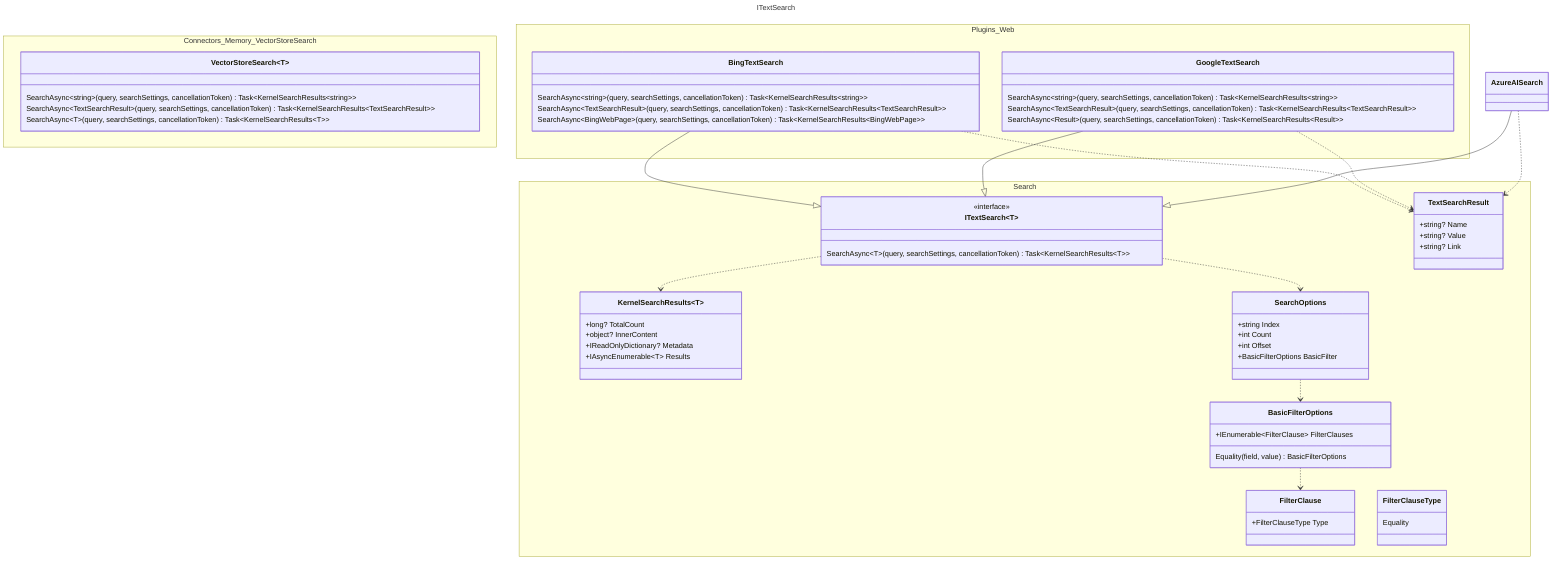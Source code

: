 ---
title: ITextSearch
---
classDiagram
    %% Use https://mermaid.live/ to preview this diagram. The VS Code extension does not handle namespaces.
    direction TB

    namespace Connectors_Memory_VectorStoreSearch {
        class VectorStoreSearch~T~ {
            SearchAsync~string~(query, searchSettings, cancellationToken) Task~KernelSearchResults~string~~
            SearchAsync~TextSearchResult~(query, searchSettings, cancellationToken) Task~KernelSearchResults~TextSearchResult~~
            SearchAsync~T~(query, searchSettings, cancellationToken) Task~KernelSearchResults~T~~
        }
    }

    namespace Plugins_Web {
        class BingTextSearch {
            SearchAsync~string~(query, searchSettings, cancellationToken) Task~KernelSearchResults~string~~
            SearchAsync~TextSearchResult~(query, searchSettings, cancellationToken) Task~KernelSearchResults~TextSearchResult~~
            SearchAsync~BingWebPage~(query, searchSettings, cancellationToken) Task~KernelSearchResults~BingWebPage~~
        }

        class GoogleTextSearch {
            SearchAsync~string~(query, searchSettings, cancellationToken) Task~KernelSearchResults~string~~
            SearchAsync~TextSearchResult~(query, searchSettings, cancellationToken) Task~KernelSearchResults~TextSearchResult~~
            SearchAsync~Result~(query, searchSettings, cancellationToken) Task~KernelSearchResults~Result~~
        }
    }

    namespace Search {
        class KernelSearchResults~T~ {
            +long? TotalCount
            +object? InnerContent
            +IReadOnlyDictionary? Metadata
            +IAsyncEnumerable~T~ Results
        }

        class ITextSearch~T~ {
            <<interface>>
            SearchAsync~T~(query, searchSettings, cancellationToken) Task~KernelSearchResults~T~~
        }

        class SearchOptions {
            +string Index
            +int Count
            +int Offset
            +BasicFilterOptions BasicFilter
        }

        class BasicFilterOptions {
            +IEnumerable~FilterClause~ FilterClauses
            Equality(field, value) BasicFilterOptions
        }

        class FilterClause {
            +FilterClauseType Type
        }

        class FilterClauseType {
            Equality
        }

        class TextSearchResult {
            +string? Name
            +string? Value
            +string? Link
        }
    }

    ITextSearch ..> SearchOptions
    ITextSearch ..> KernelSearchResults
    SearchOptions ..> BasicFilterOptions
    BasicFilterOptions ..> FilterClause
    BingTextSearch --|> ITextSearch
    GoogleTextSearch --|> ITextSearch
    AzureAISearch --|> ITextSearch

    BingTextSearch ..> TextSearchResult
    GoogleTextSearch ..> TextSearchResult
    AzureAISearch ..> TextSearchResult